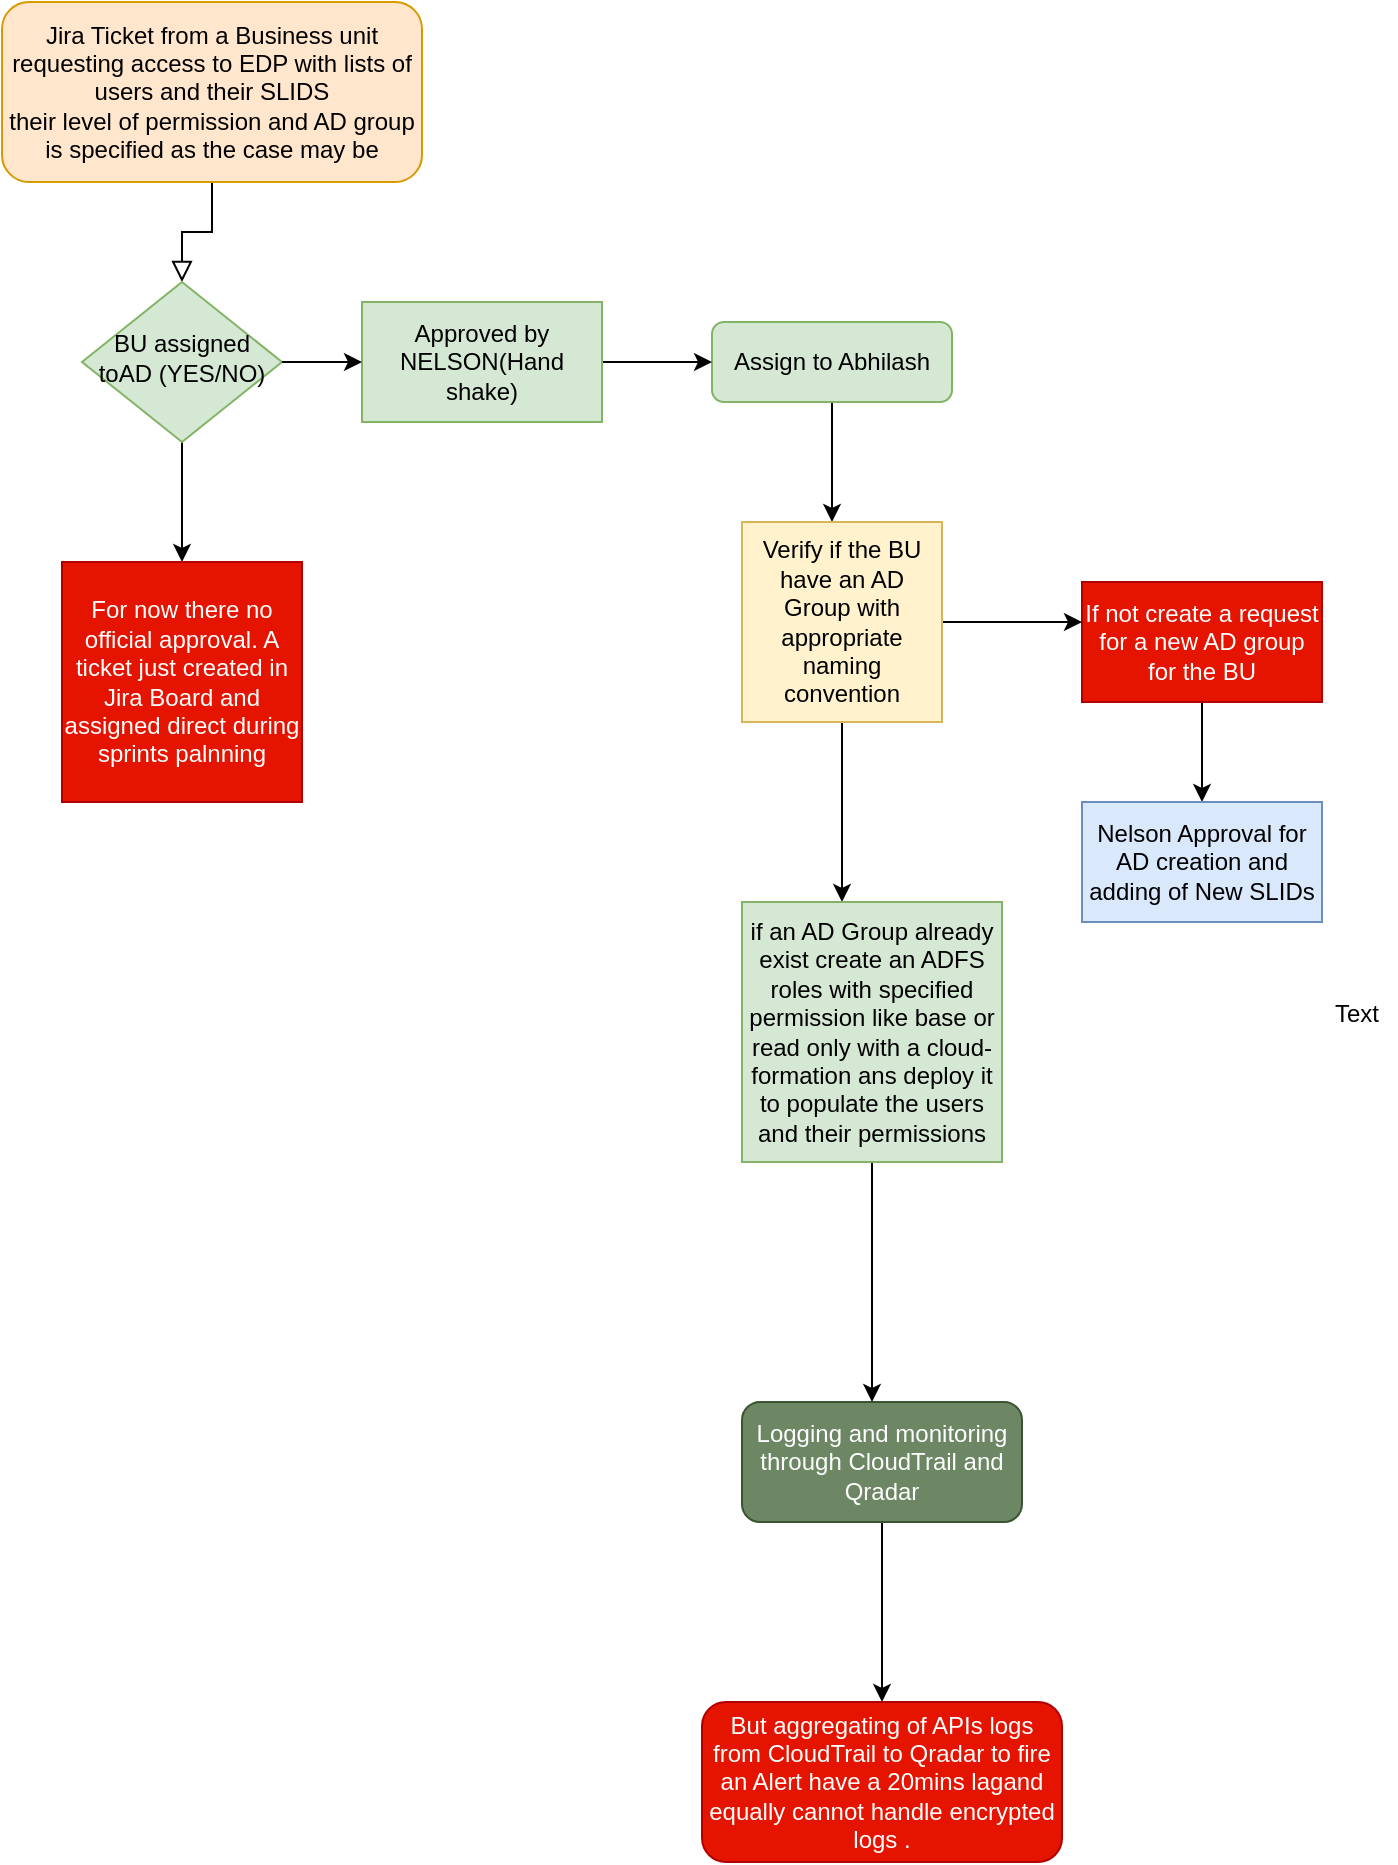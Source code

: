 <mxfile version="12.5.8" type="github">
  <diagram id="C5RBs43oDa-KdzZeNtuy" name="Page-1">
    <mxGraphModel dx="1664" dy="792" grid="1" gridSize="10" guides="1" tooltips="1" connect="1" arrows="1" fold="1" page="1" pageScale="1" pageWidth="827" pageHeight="1169" math="0" shadow="0">
      <root>
        <mxCell id="WIyWlLk6GJQsqaUBKTNV-0"/>
        <mxCell id="WIyWlLk6GJQsqaUBKTNV-1" parent="WIyWlLk6GJQsqaUBKTNV-0"/>
        <mxCell id="WIyWlLk6GJQsqaUBKTNV-2" value="" style="rounded=0;html=1;jettySize=auto;orthogonalLoop=1;fontSize=11;endArrow=block;endFill=0;endSize=8;strokeWidth=1;shadow=0;labelBackgroundColor=none;edgeStyle=orthogonalEdgeStyle;" parent="WIyWlLk6GJQsqaUBKTNV-1" source="WIyWlLk6GJQsqaUBKTNV-3" target="WIyWlLk6GJQsqaUBKTNV-6" edge="1">
          <mxGeometry relative="1" as="geometry"/>
        </mxCell>
        <mxCell id="WIyWlLk6GJQsqaUBKTNV-3" value="&lt;div align=&quot;center&quot;&gt;Jira Ticket from a Business unit &lt;br&gt;&lt;/div&gt;&lt;div align=&quot;center&quot;&gt;requesting access to EDP with lists of users and their SLIDS &lt;br&gt;&lt;/div&gt;&lt;div align=&quot;center&quot;&gt;their level of permission and AD group is specified as the case may be&lt;br&gt; &lt;/div&gt;" style="rounded=1;whiteSpace=wrap;html=1;fontSize=12;glass=0;strokeWidth=1;shadow=0;fillColor=#ffe6cc;strokeColor=#d79b00;" parent="WIyWlLk6GJQsqaUBKTNV-1" vertex="1">
          <mxGeometry x="130" y="30" width="210" height="90" as="geometry"/>
        </mxCell>
        <mxCell id="NAEa4tTACQxTE_O6A3Wq-2" style="edgeStyle=orthogonalEdgeStyle;rounded=0;orthogonalLoop=1;jettySize=auto;html=1;entryX=0.5;entryY=0;entryDx=0;entryDy=0;" parent="WIyWlLk6GJQsqaUBKTNV-1" source="WIyWlLk6GJQsqaUBKTNV-6" target="NAEa4tTACQxTE_O6A3Wq-1" edge="1">
          <mxGeometry relative="1" as="geometry"/>
        </mxCell>
        <mxCell id="WIyWlLk6GJQsqaUBKTNV-6" value="BU assigned toAD (YES/NO)" style="rhombus;whiteSpace=wrap;html=1;shadow=0;fontFamily=Helvetica;fontSize=12;align=center;strokeWidth=1;spacing=6;spacingTop=-4;fillColor=#d5e8d4;strokeColor=#82b366;" parent="WIyWlLk6GJQsqaUBKTNV-1" vertex="1">
          <mxGeometry x="170" y="170" width="100" height="80" as="geometry"/>
        </mxCell>
        <mxCell id="tTEU5G0Pqny5nMd8ydW8-1" style="edgeStyle=orthogonalEdgeStyle;rounded=0;orthogonalLoop=1;jettySize=auto;html=1;" parent="WIyWlLk6GJQsqaUBKTNV-1" source="WIyWlLk6GJQsqaUBKTNV-7" edge="1">
          <mxGeometry relative="1" as="geometry">
            <mxPoint x="545" y="290" as="targetPoint"/>
          </mxGeometry>
        </mxCell>
        <mxCell id="WIyWlLk6GJQsqaUBKTNV-7" value="Assign to Abhilash " style="rounded=1;whiteSpace=wrap;html=1;fontSize=12;glass=0;strokeWidth=1;shadow=0;fillColor=#d5e8d4;strokeColor=#82b366;" parent="WIyWlLk6GJQsqaUBKTNV-1" vertex="1">
          <mxGeometry x="485" y="190" width="120" height="40" as="geometry"/>
        </mxCell>
        <mxCell id="479KdQD7ZBqiYEr31Lz1-45" value="" style="edgeStyle=orthogonalEdgeStyle;rounded=1;orthogonalLoop=1;jettySize=auto;html=1;" parent="WIyWlLk6GJQsqaUBKTNV-1" source="WIyWlLk6GJQsqaUBKTNV-11" target="479KdQD7ZBqiYEr31Lz1-44" edge="1">
          <mxGeometry relative="1" as="geometry"/>
        </mxCell>
        <mxCell id="WIyWlLk6GJQsqaUBKTNV-11" value="Logging and monitoring through CloudTrail and Qradar" style="rounded=1;whiteSpace=wrap;html=1;fontSize=12;glass=0;strokeWidth=1;shadow=0;fillColor=#6d8764;strokeColor=#3A5431;fontColor=#ffffff;" parent="WIyWlLk6GJQsqaUBKTNV-1" vertex="1">
          <mxGeometry x="500" y="730" width="140" height="60" as="geometry"/>
        </mxCell>
        <mxCell id="479KdQD7ZBqiYEr31Lz1-44" value="But aggregating of APIs logs from CloudTrail to Qradar to fire an Alert have a 20mins lagand equally cannot handle encrypted logs . " style="rounded=1;whiteSpace=wrap;html=1;fontSize=12;glass=0;strokeWidth=1;shadow=0;fillColor=#e51400;strokeColor=#B20000;fontColor=#ffffff;" parent="WIyWlLk6GJQsqaUBKTNV-1" vertex="1">
          <mxGeometry x="480" y="880" width="180" height="80" as="geometry"/>
        </mxCell>
        <mxCell id="NAEa4tTACQxTE_O6A3Wq-4" style="edgeStyle=orthogonalEdgeStyle;rounded=0;orthogonalLoop=1;jettySize=auto;html=1;exitX=0.5;exitY=1;exitDx=0;exitDy=0;entryX=0.5;entryY=0;entryDx=0;entryDy=0;" parent="WIyWlLk6GJQsqaUBKTNV-1" source="WIyWlLk6GJQsqaUBKTNV-12" target="NAEa4tTACQxTE_O6A3Wq-3" edge="1">
          <mxGeometry relative="1" as="geometry"/>
        </mxCell>
        <mxCell id="WIyWlLk6GJQsqaUBKTNV-12" value="If not create a request for a new AD group for the BU " style="rounded=1;whiteSpace=wrap;html=1;fontSize=12;glass=0;strokeWidth=1;shadow=0;arcSize=0;fillColor=#e51400;strokeColor=#B20000;fontColor=#ffffff;" parent="WIyWlLk6GJQsqaUBKTNV-1" vertex="1">
          <mxGeometry x="670" y="320" width="120" height="60" as="geometry"/>
        </mxCell>
        <mxCell id="479KdQD7ZBqiYEr31Lz1-36" value="" style="edgeStyle=orthogonalEdgeStyle;curved=1;orthogonalLoop=1;jettySize=auto;html=1;" parent="WIyWlLk6GJQsqaUBKTNV-1" source="479KdQD7ZBqiYEr31Lz1-7" edge="1">
          <mxGeometry relative="1" as="geometry">
            <mxPoint x="550" y="480" as="targetPoint"/>
          </mxGeometry>
        </mxCell>
        <mxCell id="tTEU5G0Pqny5nMd8ydW8-3" style="edgeStyle=orthogonalEdgeStyle;rounded=0;orthogonalLoop=1;jettySize=auto;html=1;" parent="WIyWlLk6GJQsqaUBKTNV-1" source="479KdQD7ZBqiYEr31Lz1-7" edge="1">
          <mxGeometry relative="1" as="geometry">
            <mxPoint x="670" y="340" as="targetPoint"/>
          </mxGeometry>
        </mxCell>
        <mxCell id="479KdQD7ZBqiYEr31Lz1-7" value="Verify if the BU have an AD Group with appropriate naming convention" style="whiteSpace=wrap;html=1;aspect=fixed;fillColor=#fff2cc;strokeColor=#d6b656;" parent="WIyWlLk6GJQsqaUBKTNV-1" vertex="1">
          <mxGeometry x="500" y="290" width="100" height="100" as="geometry"/>
        </mxCell>
        <mxCell id="tTEU5G0Pqny5nMd8ydW8-2" style="edgeStyle=orthogonalEdgeStyle;rounded=0;orthogonalLoop=1;jettySize=auto;html=1;" parent="WIyWlLk6GJQsqaUBKTNV-1" source="479KdQD7ZBqiYEr31Lz1-12" edge="1">
          <mxGeometry relative="1" as="geometry">
            <mxPoint x="565" y="730" as="targetPoint"/>
          </mxGeometry>
        </mxCell>
        <mxCell id="479KdQD7ZBqiYEr31Lz1-12" value="&lt;div&gt;if an AD Group already &lt;br&gt;&lt;/div&gt;&lt;div&gt;exist create an ADFS roles with specified permission like base or read only with a cloud-formation ans deploy it to populate the users and their permissions &lt;br&gt;&lt;/div&gt;" style="whiteSpace=wrap;html=1;aspect=fixed;fillColor=#d5e8d4;strokeColor=#82b366;" parent="WIyWlLk6GJQsqaUBKTNV-1" vertex="1">
          <mxGeometry x="500" y="480" width="130" height="130" as="geometry"/>
        </mxCell>
        <mxCell id="479KdQD7ZBqiYEr31Lz1-39" value="" style="edgeStyle=orthogonalEdgeStyle;rounded=1;orthogonalLoop=1;jettySize=auto;html=1;" parent="WIyWlLk6GJQsqaUBKTNV-1" source="479KdQD7ZBqiYEr31Lz1-15" target="WIyWlLk6GJQsqaUBKTNV-7" edge="1">
          <mxGeometry relative="1" as="geometry"/>
        </mxCell>
        <mxCell id="479KdQD7ZBqiYEr31Lz1-15" value="Approved by NELSON(Hand shake)" style="rounded=0;whiteSpace=wrap;html=1;fillColor=#d5e8d4;strokeColor=#82b366;" parent="WIyWlLk6GJQsqaUBKTNV-1" vertex="1">
          <mxGeometry x="310" y="180" width="120" height="60" as="geometry"/>
        </mxCell>
        <mxCell id="479KdQD7ZBqiYEr31Lz1-20" value="" style="endArrow=classic;html=1;exitX=1;exitY=0.5;exitDx=0;exitDy=0;" parent="WIyWlLk6GJQsqaUBKTNV-1" source="WIyWlLk6GJQsqaUBKTNV-6" edge="1">
          <mxGeometry width="50" height="50" relative="1" as="geometry">
            <mxPoint x="280" y="210" as="sourcePoint"/>
            <mxPoint x="310" y="210" as="targetPoint"/>
          </mxGeometry>
        </mxCell>
        <mxCell id="479KdQD7ZBqiYEr31Lz1-32" value="Text" style="text;html=1;align=center;verticalAlign=middle;resizable=0;points=[];autosize=1;" parent="WIyWlLk6GJQsqaUBKTNV-1" vertex="1">
          <mxGeometry x="787" y="526" width="40" height="20" as="geometry"/>
        </mxCell>
        <mxCell id="NAEa4tTACQxTE_O6A3Wq-1" value="For now there no official approval. A ticket just created in Jira Board and assigned direct during sprints palnning " style="whiteSpace=wrap;html=1;aspect=fixed;fillColor=#e51400;strokeColor=#B20000;fontColor=#ffffff;" parent="WIyWlLk6GJQsqaUBKTNV-1" vertex="1">
          <mxGeometry x="160" y="310" width="120" height="120" as="geometry"/>
        </mxCell>
        <mxCell id="NAEa4tTACQxTE_O6A3Wq-3" value="Nelson Approval for AD creation and adding of New SLIDs " style="rounded=0;whiteSpace=wrap;html=1;fillColor=#dae8fc;strokeColor=#6c8ebf;" parent="WIyWlLk6GJQsqaUBKTNV-1" vertex="1">
          <mxGeometry x="670" y="430" width="120" height="60" as="geometry"/>
        </mxCell>
      </root>
    </mxGraphModel>
  </diagram>
</mxfile>
